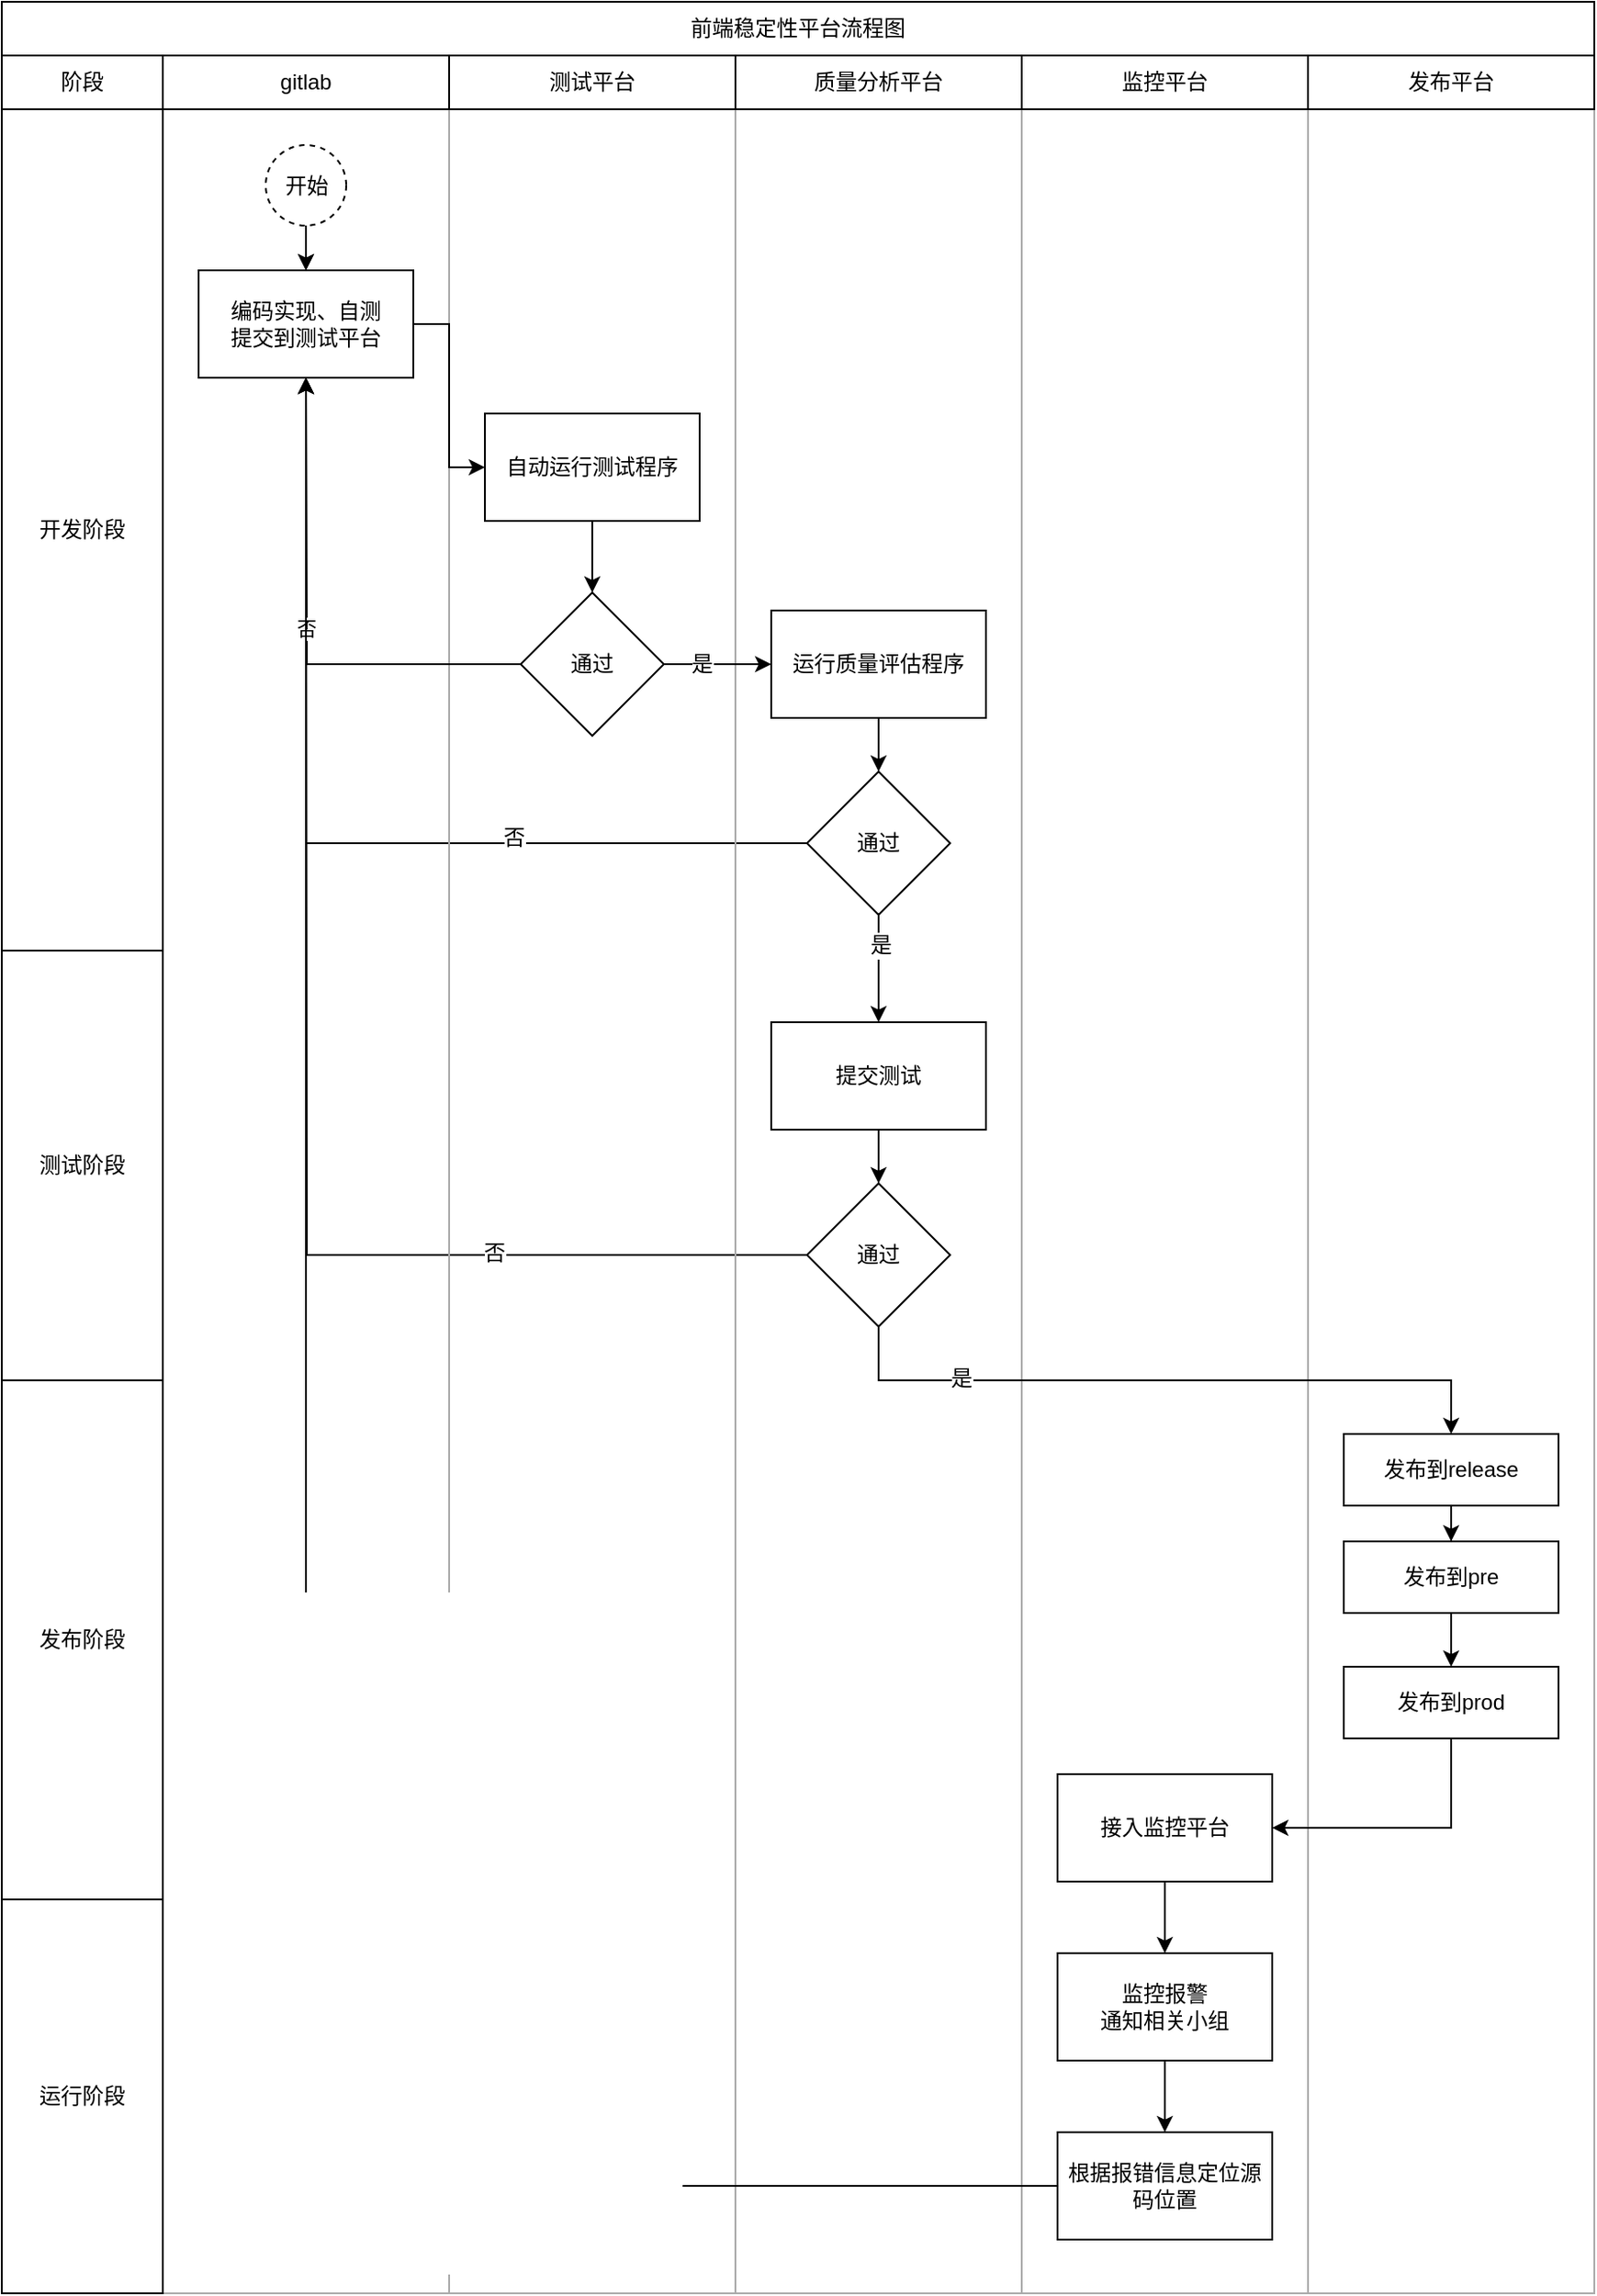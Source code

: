 <mxfile version="12.2.9" type="github" pages="1">
  <diagram id="2eD3lW2PLFikMXHFpNOb" name="Page-1">
    <mxGraphModel dx="1172" dy="632" grid="1" gridSize="10" guides="1" tooltips="1" connect="1" arrows="1" fold="1" page="1" pageScale="1" pageWidth="2339" pageHeight="3300" math="0" shadow="0">
      <root>
        <mxCell id="0"/>
        <mxCell id="1" parent="0"/>
        <mxCell id="whCyOXk19J5wDPE3yN8r-34" value="" style="rounded=0;whiteSpace=wrap;html=1;strokeColor=none;fillColor=none;gradientColor=none;" parent="1" vertex="1">
          <mxGeometry x="180" y="790" width="800" height="510" as="geometry"/>
        </mxCell>
        <mxCell id="whCyOXk19J5wDPE3yN8r-37" value="" style="rounded=0;whiteSpace=wrap;html=1;gradientColor=none;fillColor=none;strokeColor=#aaa;" parent="1" vertex="1">
          <mxGeometry x="820" y="80" width="160" height="1220" as="geometry"/>
        </mxCell>
        <mxCell id="whCyOXk19J5wDPE3yN8r-32" value="" style="rounded=0;whiteSpace=wrap;html=1;gradientColor=none;fillColor=none;strokeColor=#aaa;" parent="1" vertex="1">
          <mxGeometry x="660" y="80" width="160" height="1220" as="geometry"/>
        </mxCell>
        <mxCell id="whCyOXk19J5wDPE3yN8r-33" value="" style="rounded=0;whiteSpace=wrap;html=1;strokeColor=none;fillColor=none;gradientColor=none;" parent="1" vertex="1">
          <mxGeometry x="180" y="550" width="800" height="240" as="geometry"/>
        </mxCell>
        <mxCell id="whCyOXk19J5wDPE3yN8r-21" style="edgeStyle=orthogonalEdgeStyle;rounded=0;orthogonalLoop=1;jettySize=auto;html=1;exitX=0;exitY=0.5;exitDx=0;exitDy=0;" parent="1" source="whCyOXk19J5wDPE3yN8r-19" edge="1">
          <mxGeometry relative="1" as="geometry">
            <mxPoint x="260" y="230" as="targetPoint"/>
          </mxGeometry>
        </mxCell>
        <mxCell id="whCyOXk19J5wDPE3yN8r-24" value="否" style="text;html=1;align=center;verticalAlign=middle;resizable=0;points=[];;labelBackgroundColor=#ffffff;" parent="whCyOXk19J5wDPE3yN8r-21" vertex="1" connectable="0">
          <mxGeometry x="-0.545" y="-1" relative="1" as="geometry">
            <mxPoint as="offset"/>
          </mxGeometry>
        </mxCell>
        <mxCell id="CeESXBaDxNeJWTvj4W1L-27" value="" style="rounded=0;whiteSpace=wrap;html=1;gradientColor=none;fillColor=none;strokeColor=#aaa;" parent="1" vertex="1">
          <mxGeometry x="180" y="80" width="160" height="1220" as="geometry"/>
        </mxCell>
        <mxCell id="whCyOXk19J5wDPE3yN8r-14" value="" style="rounded=0;whiteSpace=wrap;html=1;strokeColor=none;fillColor=none;gradientColor=none;" parent="1" vertex="1">
          <mxGeometry x="180" y="80" width="800" height="470" as="geometry"/>
        </mxCell>
        <mxCell id="whCyOXk19J5wDPE3yN8r-6" value="" style="rounded=0;whiteSpace=wrap;html=1;gradientColor=none;fillColor=none;strokeColor=#aaa;" parent="1" vertex="1">
          <mxGeometry x="500" y="80" width="160" height="1220" as="geometry"/>
        </mxCell>
        <mxCell id="whCyOXk19J5wDPE3yN8r-4" style="edgeStyle=orthogonalEdgeStyle;rounded=0;orthogonalLoop=1;jettySize=auto;html=1;exitX=0;exitY=0.5;exitDx=0;exitDy=0;entryX=0.5;entryY=1;entryDx=0;entryDy=0;" parent="1" source="whCyOXk19J5wDPE3yN8r-1" target="CeESXBaDxNeJWTvj4W1L-13" edge="1">
          <mxGeometry relative="1" as="geometry">
            <mxPoint x="260" y="390" as="targetPoint"/>
          </mxGeometry>
        </mxCell>
        <mxCell id="whCyOXk19J5wDPE3yN8r-5" value="否" style="text;html=1;align=center;verticalAlign=middle;resizable=0;points=[];;labelBackgroundColor=#ffffff;" parent="whCyOXk19J5wDPE3yN8r-4" vertex="1" connectable="0">
          <mxGeometry x="-0.393" y="-3" relative="1" as="geometry">
            <mxPoint as="offset"/>
          </mxGeometry>
        </mxCell>
        <mxCell id="whCyOXk19J5wDPE3yN8r-3" value="" style="rounded=0;whiteSpace=wrap;html=1;gradientColor=none;fillColor=none;strokeColor=#aaa;" parent="1" vertex="1">
          <mxGeometry x="340" y="80" width="160" height="1220" as="geometry"/>
        </mxCell>
        <mxCell id="CeESXBaDxNeJWTvj4W1L-1" value="前端稳定性平台流程图" style="rounded=0;whiteSpace=wrap;html=1;" parent="1" vertex="1">
          <mxGeometry x="90" y="20" width="890" height="30" as="geometry"/>
        </mxCell>
        <mxCell id="CeESXBaDxNeJWTvj4W1L-2" value="阶段" style="rounded=0;whiteSpace=wrap;html=1;" parent="1" vertex="1">
          <mxGeometry x="90" y="50" width="90" height="30" as="geometry"/>
        </mxCell>
        <mxCell id="CeESXBaDxNeJWTvj4W1L-3" value="gitlab" style="rounded=0;whiteSpace=wrap;html=1;" parent="1" vertex="1">
          <mxGeometry x="180" y="50" width="160" height="30" as="geometry"/>
        </mxCell>
        <mxCell id="CeESXBaDxNeJWTvj4W1L-4" value="测试平台" style="rounded=0;whiteSpace=wrap;html=1;" parent="1" vertex="1">
          <mxGeometry x="340" y="50" width="160" height="30" as="geometry"/>
        </mxCell>
        <mxCell id="CeESXBaDxNeJWTvj4W1L-5" value="质量分析平台" style="rounded=0;whiteSpace=wrap;html=1;" parent="1" vertex="1">
          <mxGeometry x="500" y="50" width="160" height="30" as="geometry"/>
        </mxCell>
        <mxCell id="CeESXBaDxNeJWTvj4W1L-6" value="监控平台" style="rounded=0;whiteSpace=wrap;html=1;" parent="1" vertex="1">
          <mxGeometry x="660" y="50" width="160" height="30" as="geometry"/>
        </mxCell>
        <mxCell id="CeESXBaDxNeJWTvj4W1L-7" value="发布平台" style="rounded=0;whiteSpace=wrap;html=1;" parent="1" vertex="1">
          <mxGeometry x="820" y="50" width="160" height="30" as="geometry"/>
        </mxCell>
        <mxCell id="CeESXBaDxNeJWTvj4W1L-14" style="edgeStyle=orthogonalEdgeStyle;rounded=0;orthogonalLoop=1;jettySize=auto;html=1;exitX=0.5;exitY=1;exitDx=0;exitDy=0;entryX=0.5;entryY=0;entryDx=0;entryDy=0;" parent="1" source="CeESXBaDxNeJWTvj4W1L-12" edge="1">
          <mxGeometry relative="1" as="geometry">
            <mxPoint x="260" y="170" as="targetPoint"/>
          </mxGeometry>
        </mxCell>
        <mxCell id="CeESXBaDxNeJWTvj4W1L-34" value="" style="edgeStyle=orthogonalEdgeStyle;rounded=0;orthogonalLoop=1;jettySize=auto;html=1;" parent="1" source="CeESXBaDxNeJWTvj4W1L-12" target="CeESXBaDxNeJWTvj4W1L-13" edge="1">
          <mxGeometry relative="1" as="geometry"/>
        </mxCell>
        <mxCell id="CeESXBaDxNeJWTvj4W1L-12" value="开始" style="ellipse;whiteSpace=wrap;html=1;aspect=fixed;dashed=1;" parent="1" vertex="1">
          <mxGeometry x="237.5" y="100" width="45" height="45" as="geometry"/>
        </mxCell>
        <mxCell id="CeESXBaDxNeJWTvj4W1L-32" style="edgeStyle=orthogonalEdgeStyle;rounded=0;orthogonalLoop=1;jettySize=auto;html=1;exitX=1;exitY=0.5;exitDx=0;exitDy=0;entryX=0;entryY=0.5;entryDx=0;entryDy=0;" parent="1" source="CeESXBaDxNeJWTvj4W1L-13" target="CeESXBaDxNeJWTvj4W1L-18" edge="1">
          <mxGeometry relative="1" as="geometry"/>
        </mxCell>
        <mxCell id="CeESXBaDxNeJWTvj4W1L-13" value="编码实现、自测&lt;br&gt;提交到测试平台" style="rounded=0;whiteSpace=wrap;html=1;" parent="1" vertex="1">
          <mxGeometry x="200" y="170" width="120" height="60" as="geometry"/>
        </mxCell>
        <mxCell id="CeESXBaDxNeJWTvj4W1L-21" style="edgeStyle=orthogonalEdgeStyle;rounded=0;orthogonalLoop=1;jettySize=auto;html=1;exitX=0.5;exitY=1;exitDx=0;exitDy=0;" parent="1" source="CeESXBaDxNeJWTvj4W1L-18" target="CeESXBaDxNeJWTvj4W1L-20" edge="1">
          <mxGeometry relative="1" as="geometry"/>
        </mxCell>
        <mxCell id="CeESXBaDxNeJWTvj4W1L-18" value="自动运行测试程序" style="rounded=0;whiteSpace=wrap;html=1;" parent="1" vertex="1">
          <mxGeometry x="360" y="250" width="120" height="60" as="geometry"/>
        </mxCell>
        <mxCell id="CeESXBaDxNeJWTvj4W1L-22" value="否" style="edgeStyle=orthogonalEdgeStyle;rounded=0;orthogonalLoop=1;jettySize=auto;html=1;exitX=0;exitY=0.5;exitDx=0;exitDy=0;entryX=0.5;entryY=1;entryDx=0;entryDy=0;" parent="1" source="CeESXBaDxNeJWTvj4W1L-20" edge="1">
          <mxGeometry relative="1" as="geometry">
            <mxPoint x="260" y="230" as="targetPoint"/>
          </mxGeometry>
        </mxCell>
        <mxCell id="CeESXBaDxNeJWTvj4W1L-24" style="edgeStyle=orthogonalEdgeStyle;rounded=0;orthogonalLoop=1;jettySize=auto;html=1;exitX=1;exitY=0.5;exitDx=0;exitDy=0;entryX=0;entryY=0.5;entryDx=0;entryDy=0;" parent="1" source="CeESXBaDxNeJWTvj4W1L-20" target="CeESXBaDxNeJWTvj4W1L-23" edge="1">
          <mxGeometry relative="1" as="geometry"/>
        </mxCell>
        <mxCell id="CeESXBaDxNeJWTvj4W1L-26" value="是" style="text;html=1;align=center;verticalAlign=middle;resizable=0;points=[];;labelBackgroundColor=#ffffff;" parent="CeESXBaDxNeJWTvj4W1L-24" vertex="1" connectable="0">
          <mxGeometry x="-0.3" relative="1" as="geometry">
            <mxPoint as="offset"/>
          </mxGeometry>
        </mxCell>
        <mxCell id="CeESXBaDxNeJWTvj4W1L-20" value="通过" style="rhombus;whiteSpace=wrap;html=1;" parent="1" vertex="1">
          <mxGeometry x="380" y="350" width="80" height="80" as="geometry"/>
        </mxCell>
        <mxCell id="whCyOXk19J5wDPE3yN8r-2" style="edgeStyle=orthogonalEdgeStyle;rounded=0;orthogonalLoop=1;jettySize=auto;html=1;exitX=0.5;exitY=1;exitDx=0;exitDy=0;entryX=0.5;entryY=0;entryDx=0;entryDy=0;" parent="1" source="CeESXBaDxNeJWTvj4W1L-23" target="whCyOXk19J5wDPE3yN8r-1" edge="1">
          <mxGeometry relative="1" as="geometry"/>
        </mxCell>
        <mxCell id="CeESXBaDxNeJWTvj4W1L-23" value="运行质量评估程序" style="rounded=0;whiteSpace=wrap;html=1;" parent="1" vertex="1">
          <mxGeometry x="520" y="360" width="120" height="60" as="geometry"/>
        </mxCell>
        <mxCell id="CeESXBaDxNeJWTvj4W1L-33" value="开发阶段" style="rounded=0;whiteSpace=wrap;html=1;fillColor=none;gradientColor=none;strokeColor=#000000;" parent="1" vertex="1">
          <mxGeometry x="90" y="80" width="90" height="470" as="geometry"/>
        </mxCell>
        <mxCell id="whCyOXk19J5wDPE3yN8r-11" style="edgeStyle=orthogonalEdgeStyle;rounded=0;orthogonalLoop=1;jettySize=auto;html=1;exitX=0.5;exitY=1;exitDx=0;exitDy=0;entryX=0.5;entryY=0;entryDx=0;entryDy=0;" parent="1" source="whCyOXk19J5wDPE3yN8r-1" target="whCyOXk19J5wDPE3yN8r-10" edge="1">
          <mxGeometry relative="1" as="geometry"/>
        </mxCell>
        <mxCell id="whCyOXk19J5wDPE3yN8r-12" value="是" style="text;html=1;align=center;verticalAlign=middle;resizable=0;points=[];;labelBackgroundColor=#ffffff;" parent="whCyOXk19J5wDPE3yN8r-11" vertex="1" connectable="0">
          <mxGeometry x="-0.45" y="1" relative="1" as="geometry">
            <mxPoint as="offset"/>
          </mxGeometry>
        </mxCell>
        <mxCell id="whCyOXk19J5wDPE3yN8r-1" value="通过" style="rhombus;whiteSpace=wrap;html=1;strokeColor=#000000;fillColor=none;gradientColor=none;" parent="1" vertex="1">
          <mxGeometry x="540" y="450" width="80" height="80" as="geometry"/>
        </mxCell>
        <mxCell id="whCyOXk19J5wDPE3yN8r-42" style="edgeStyle=orthogonalEdgeStyle;rounded=0;orthogonalLoop=1;jettySize=auto;html=1;exitX=0.5;exitY=1;exitDx=0;exitDy=0;entryX=0.5;entryY=0;entryDx=0;entryDy=0;" parent="1" source="whCyOXk19J5wDPE3yN8r-7" target="whCyOXk19J5wDPE3yN8r-41" edge="1">
          <mxGeometry relative="1" as="geometry"/>
        </mxCell>
        <mxCell id="whCyOXk19J5wDPE3yN8r-7" value="接入监控平台" style="rounded=0;whiteSpace=wrap;html=1;strokeColor=#000000;fillColor=none;gradientColor=none;" parent="1" vertex="1">
          <mxGeometry x="680" y="1010" width="120" height="60" as="geometry"/>
        </mxCell>
        <mxCell id="whCyOXk19J5wDPE3yN8r-20" style="edgeStyle=orthogonalEdgeStyle;rounded=0;orthogonalLoop=1;jettySize=auto;html=1;exitX=0.5;exitY=1;exitDx=0;exitDy=0;entryX=0.5;entryY=0;entryDx=0;entryDy=0;" parent="1" source="whCyOXk19J5wDPE3yN8r-10" target="whCyOXk19J5wDPE3yN8r-19" edge="1">
          <mxGeometry relative="1" as="geometry"/>
        </mxCell>
        <mxCell id="whCyOXk19J5wDPE3yN8r-10" value="提交测试" style="rounded=0;whiteSpace=wrap;html=1;strokeColor=#000000;fillColor=none;gradientColor=none;" parent="1" vertex="1">
          <mxGeometry x="520" y="590" width="120" height="60" as="geometry"/>
        </mxCell>
        <mxCell id="whCyOXk19J5wDPE3yN8r-13" value="测试阶段" style="rounded=0;whiteSpace=wrap;html=1;strokeColor=#000000;fillColor=none;gradientColor=none;" parent="1" vertex="1">
          <mxGeometry x="90" y="550" width="90" height="240" as="geometry"/>
        </mxCell>
        <mxCell id="whCyOXk19J5wDPE3yN8r-17" value="发布阶段" style="rounded=0;whiteSpace=wrap;html=1;strokeColor=#000000;fillColor=none;gradientColor=none;" parent="1" vertex="1">
          <mxGeometry x="90" y="790" width="90" height="290" as="geometry"/>
        </mxCell>
        <mxCell id="whCyOXk19J5wDPE3yN8r-22" style="edgeStyle=orthogonalEdgeStyle;rounded=0;orthogonalLoop=1;jettySize=auto;html=1;exitX=0.5;exitY=1;exitDx=0;exitDy=0;entryX=0.5;entryY=0;entryDx=0;entryDy=0;" parent="1" source="whCyOXk19J5wDPE3yN8r-19" target="whCyOXk19J5wDPE3yN8r-25" edge="1">
          <mxGeometry relative="1" as="geometry"/>
        </mxCell>
        <mxCell id="whCyOXk19J5wDPE3yN8r-23" value="是" style="text;html=1;align=center;verticalAlign=middle;resizable=0;points=[];;labelBackgroundColor=#ffffff;" parent="whCyOXk19J5wDPE3yN8r-22" vertex="1" connectable="0">
          <mxGeometry x="-0.6" y="1" relative="1" as="geometry">
            <mxPoint as="offset"/>
          </mxGeometry>
        </mxCell>
        <mxCell id="whCyOXk19J5wDPE3yN8r-19" value="通过" style="rhombus;whiteSpace=wrap;html=1;strokeColor=#000000;fillColor=none;gradientColor=none;" parent="1" vertex="1">
          <mxGeometry x="540" y="680" width="80" height="80" as="geometry"/>
        </mxCell>
        <mxCell id="whCyOXk19J5wDPE3yN8r-27" value="" style="edgeStyle=orthogonalEdgeStyle;rounded=0;orthogonalLoop=1;jettySize=auto;html=1;entryX=0.5;entryY=0;entryDx=0;entryDy=0;" parent="1" source="whCyOXk19J5wDPE3yN8r-25" target="whCyOXk19J5wDPE3yN8r-28" edge="1">
          <mxGeometry relative="1" as="geometry">
            <mxPoint x="580" y="865" as="targetPoint"/>
          </mxGeometry>
        </mxCell>
        <mxCell id="whCyOXk19J5wDPE3yN8r-25" value="发布到release" style="rounded=0;whiteSpace=wrap;html=1;strokeColor=#000000;fillColor=none;gradientColor=none;" parent="1" vertex="1">
          <mxGeometry x="840" y="820" width="120" height="40" as="geometry"/>
        </mxCell>
        <mxCell id="whCyOXk19J5wDPE3yN8r-30" style="edgeStyle=orthogonalEdgeStyle;rounded=0;orthogonalLoop=1;jettySize=auto;html=1;exitX=0.5;exitY=1;exitDx=0;exitDy=0;entryX=0.5;entryY=0;entryDx=0;entryDy=0;" parent="1" source="whCyOXk19J5wDPE3yN8r-28" target="whCyOXk19J5wDPE3yN8r-29" edge="1">
          <mxGeometry relative="1" as="geometry"/>
        </mxCell>
        <mxCell id="whCyOXk19J5wDPE3yN8r-28" value="发布到pre" style="rounded=0;whiteSpace=wrap;html=1;strokeColor=#000000;fillColor=none;gradientColor=none;" parent="1" vertex="1">
          <mxGeometry x="840" y="880" width="120" height="40" as="geometry"/>
        </mxCell>
        <mxCell id="whCyOXk19J5wDPE3yN8r-39" style="edgeStyle=orthogonalEdgeStyle;rounded=0;orthogonalLoop=1;jettySize=auto;html=1;exitX=0.5;exitY=1;exitDx=0;exitDy=0;entryX=1;entryY=0.5;entryDx=0;entryDy=0;" parent="1" source="whCyOXk19J5wDPE3yN8r-29" target="whCyOXk19J5wDPE3yN8r-7" edge="1">
          <mxGeometry relative="1" as="geometry"/>
        </mxCell>
        <mxCell id="whCyOXk19J5wDPE3yN8r-29" value="发布到prod" style="rounded=0;whiteSpace=wrap;html=1;strokeColor=#000000;fillColor=none;gradientColor=none;" parent="1" vertex="1">
          <mxGeometry x="840" y="950" width="120" height="40" as="geometry"/>
        </mxCell>
        <mxCell id="whCyOXk19J5wDPE3yN8r-44" style="edgeStyle=orthogonalEdgeStyle;rounded=0;orthogonalLoop=1;jettySize=auto;html=1;exitX=0.5;exitY=1;exitDx=0;exitDy=0;" parent="1" source="whCyOXk19J5wDPE3yN8r-41" target="whCyOXk19J5wDPE3yN8r-43" edge="1">
          <mxGeometry relative="1" as="geometry"/>
        </mxCell>
        <mxCell id="whCyOXk19J5wDPE3yN8r-41" value="监控报警&lt;br&gt;通知相关小组" style="rounded=0;whiteSpace=wrap;html=1;strokeColor=#000000;fillColor=none;gradientColor=none;" parent="1" vertex="1">
          <mxGeometry x="680" y="1110" width="120" height="60" as="geometry"/>
        </mxCell>
        <mxCell id="whCyOXk19J5wDPE3yN8r-45" style="edgeStyle=orthogonalEdgeStyle;rounded=0;orthogonalLoop=1;jettySize=auto;html=1;exitX=0;exitY=0.5;exitDx=0;exitDy=0;entryX=0.5;entryY=1;entryDx=0;entryDy=0;" parent="1" source="whCyOXk19J5wDPE3yN8r-43" target="CeESXBaDxNeJWTvj4W1L-13" edge="1">
          <mxGeometry relative="1" as="geometry"/>
        </mxCell>
        <mxCell id="whCyOXk19J5wDPE3yN8r-43" value="根据报错信息定位源码位置" style="rounded=0;whiteSpace=wrap;html=1;strokeColor=#000000;fillColor=none;gradientColor=none;" parent="1" vertex="1">
          <mxGeometry x="680" y="1210" width="120" height="60" as="geometry"/>
        </mxCell>
        <mxCell id="tiwkv2e1vuJm_fqa8h3N-1" value="运行阶段" style="rounded=0;whiteSpace=wrap;html=1;strokeColor=#000000;fillColor=none;gradientColor=none;" vertex="1" parent="1">
          <mxGeometry x="90" y="1080" width="90" height="220" as="geometry"/>
        </mxCell>
      </root>
    </mxGraphModel>
  </diagram>
</mxfile>
